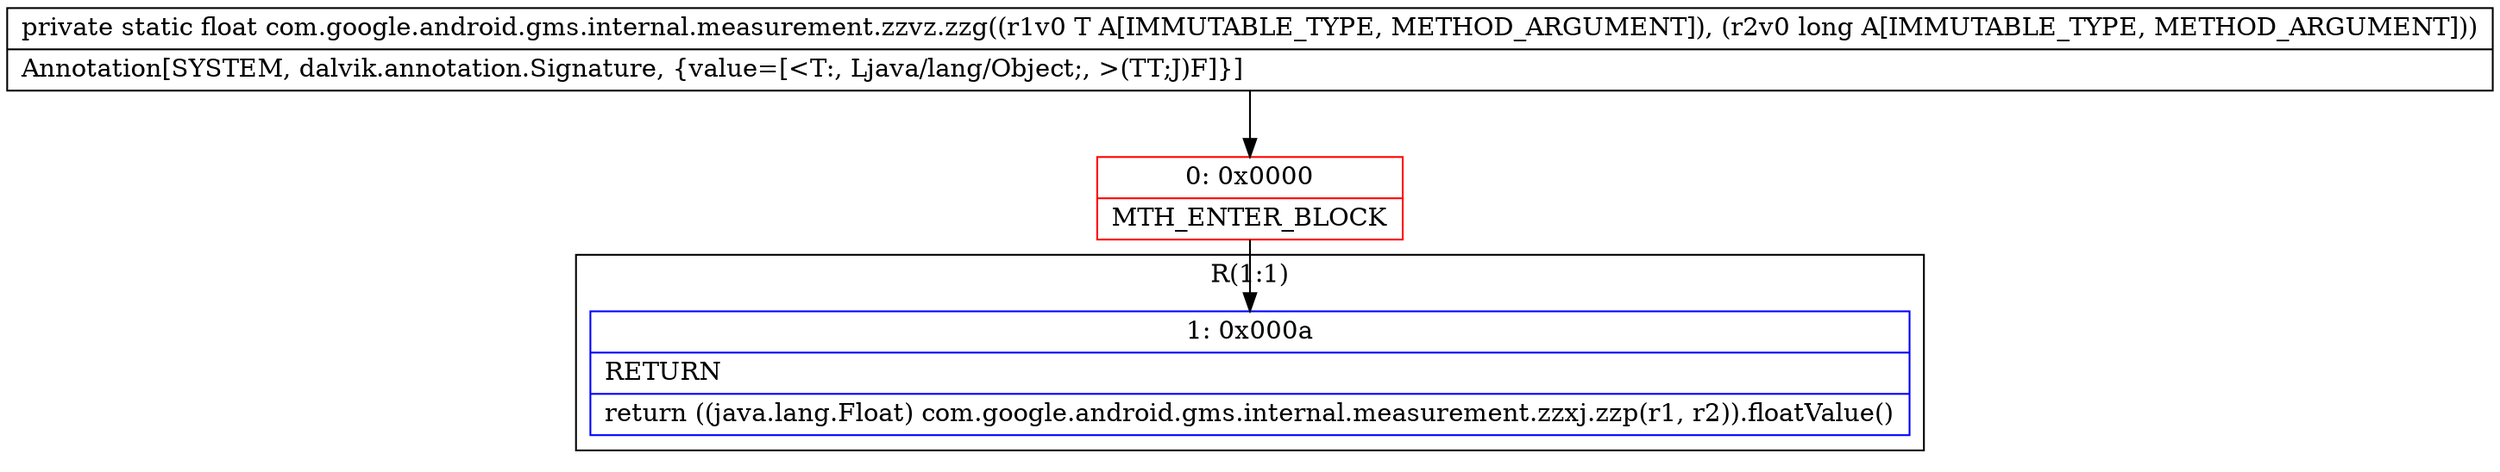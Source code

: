 digraph "CFG forcom.google.android.gms.internal.measurement.zzvz.zzg(Ljava\/lang\/Object;J)F" {
subgraph cluster_Region_1259565222 {
label = "R(1:1)";
node [shape=record,color=blue];
Node_1 [shape=record,label="{1\:\ 0x000a|RETURN\l|return ((java.lang.Float) com.google.android.gms.internal.measurement.zzxj.zzp(r1, r2)).floatValue()\l}"];
}
Node_0 [shape=record,color=red,label="{0\:\ 0x0000|MTH_ENTER_BLOCK\l}"];
MethodNode[shape=record,label="{private static float com.google.android.gms.internal.measurement.zzvz.zzg((r1v0 T A[IMMUTABLE_TYPE, METHOD_ARGUMENT]), (r2v0 long A[IMMUTABLE_TYPE, METHOD_ARGUMENT]))  | Annotation[SYSTEM, dalvik.annotation.Signature, \{value=[\<T:, Ljava\/lang\/Object;, \>(TT;J)F]\}]\l}"];
MethodNode -> Node_0;
Node_0 -> Node_1;
}

